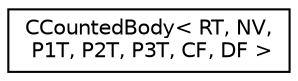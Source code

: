 digraph "Graphical Class Hierarchy"
{
  edge [fontname="Helvetica",fontsize="10",labelfontname="Helvetica",labelfontsize="10"];
  node [fontname="Helvetica",fontsize="10",shape=record];
  rankdir="LR";
  Node1 [label="CCountedBody\< RT, NV,\l P1T, P2T, P3T, CF, DF \>",height=0.2,width=0.4,color="black", fillcolor="white", style="filled",URL="$class_c_counted_body.html",tooltip="Implementação do RAII. "];
}
